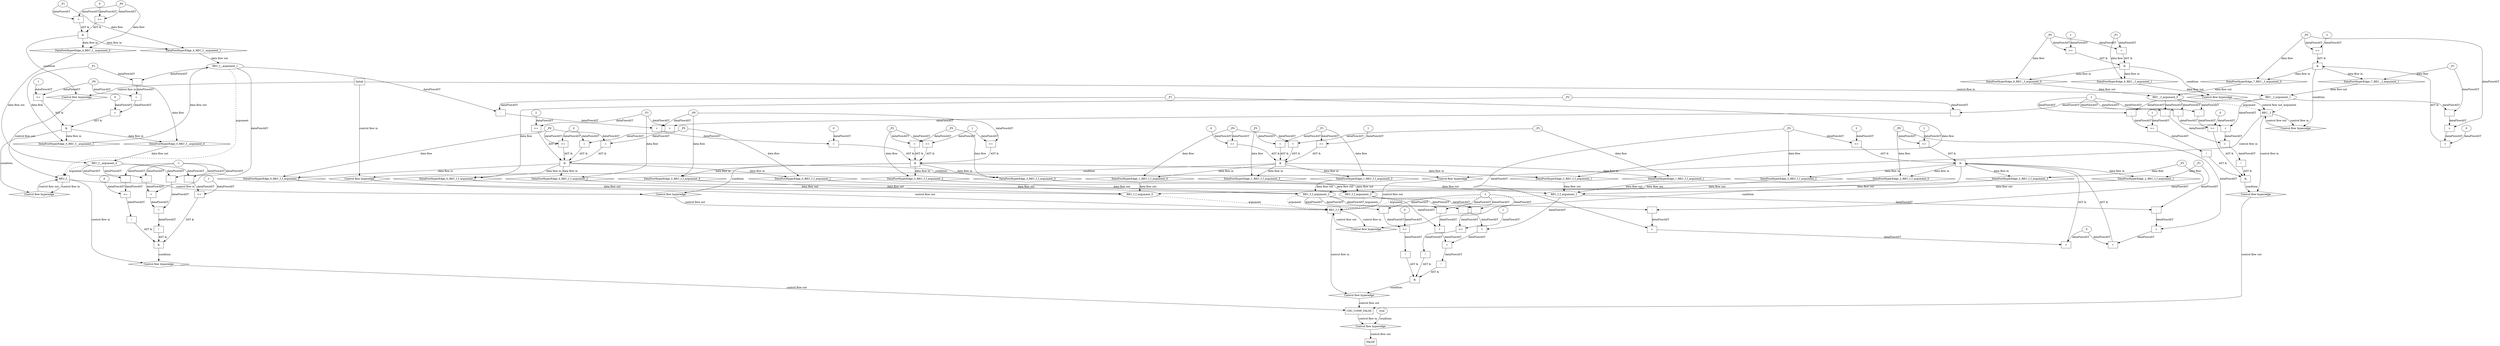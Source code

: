 digraph dag {
"CHC_COMP_FALSE" [label="CHC_COMP_FALSE" nodeName="CHC_COMP_FALSE" class=cfn  shape="rect"];
"REC__f" [label="REC__f" nodeName="REC__f" class=cfn  shape="rect"];
"REC_f_" [label="REC_f_" nodeName="REC_f_" class=cfn  shape="rect"];
"REC_f_f" [label="REC_f_f" nodeName="REC_f_f" class=cfn  shape="rect"];
FALSE [label="FALSE" nodeName=FALSE class=cfn  shape="rect"];
Initial [label="Initial" nodeName=Initial class=cfn  shape="rect"];
ControlFowHyperEdge_0 [label="Control flow hyperedge" nodeName=ControlFowHyperEdge_0 class=controlFlowHyperEdge shape="diamond"];
"REC__f" -> ControlFowHyperEdge_0 [label="control flow in"]
ControlFowHyperEdge_0 -> "REC_f_f" [label="control flow out"]
ControlFowHyperEdge_1 [label="Control flow hyperedge" nodeName=ControlFowHyperEdge_1 class=controlFlowHyperEdge shape="diamond"];
"Initial" -> ControlFowHyperEdge_1 [label="control flow in"]
ControlFowHyperEdge_1 -> "REC_f_f" [label="control flow out"]
ControlFowHyperEdge_2 [label="Control flow hyperedge" nodeName=ControlFowHyperEdge_2 class=controlFlowHyperEdge shape="diamond"];
"REC_f_f" -> ControlFowHyperEdge_2 [label="control flow in"]
ControlFowHyperEdge_2 -> "REC_f_f" [label="control flow out"]
ControlFowHyperEdge_3 [label="Control flow hyperedge" nodeName=ControlFowHyperEdge_3 class=controlFlowHyperEdge shape="diamond"];
"REC_f_" -> ControlFowHyperEdge_3 [label="control flow in"]
ControlFowHyperEdge_3 -> "REC_f_f" [label="control flow out"]
ControlFowHyperEdge_4 [label="Control flow hyperedge" nodeName=ControlFowHyperEdge_4 class=controlFlowHyperEdge shape="diamond"];
"Initial" -> ControlFowHyperEdge_4 [label="control flow in"]
ControlFowHyperEdge_4 -> "REC_f_" [label="control flow out"]
ControlFowHyperEdge_5 [label="Control flow hyperedge" nodeName=ControlFowHyperEdge_5 class=controlFlowHyperEdge shape="diamond"];
"REC_f_" -> ControlFowHyperEdge_5 [label="control flow in"]
ControlFowHyperEdge_5 -> "REC_f_" [label="control flow out"]
ControlFowHyperEdge_6 [label="Control flow hyperedge" nodeName=ControlFowHyperEdge_6 class=controlFlowHyperEdge shape="diamond"];
"Initial" -> ControlFowHyperEdge_6 [label="control flow in"]
ControlFowHyperEdge_6 -> "REC__f" [label="control flow out"]
ControlFowHyperEdge_7 [label="Control flow hyperedge" nodeName=ControlFowHyperEdge_7 class=controlFlowHyperEdge shape="diamond"];
"REC__f" -> ControlFowHyperEdge_7 [label="control flow in"]
ControlFowHyperEdge_7 -> "REC__f" [label="control flow out"]
ControlFowHyperEdge_8 [label="Control flow hyperedge" nodeName=ControlFowHyperEdge_8 class=controlFlowHyperEdge shape="diamond"];
"REC_f_" -> ControlFowHyperEdge_8 [label="control flow in"]
ControlFowHyperEdge_8 -> "CHC_COMP_FALSE" [label="control flow out"]
ControlFowHyperEdge_9 [label="Control flow hyperedge" nodeName=ControlFowHyperEdge_9 class=controlFlowHyperEdge shape="diamond"];
"REC_f_f" -> ControlFowHyperEdge_9 [label="control flow in"]
ControlFowHyperEdge_9 -> "CHC_COMP_FALSE" [label="control flow out"]
ControlFowHyperEdge_10 [label="Control flow hyperedge" nodeName=ControlFowHyperEdge_10 class=controlFlowHyperEdge shape="diamond"];
"REC__f" -> ControlFowHyperEdge_10 [label="control flow in"]
ControlFowHyperEdge_10 -> "CHC_COMP_FALSE" [label="control flow out"]
ControlFowHyperEdge_11 [label="Control flow hyperedge" nodeName=ControlFowHyperEdge_11 class=controlFlowHyperEdge shape="diamond"];
"CHC_COMP_FALSE" -> ControlFowHyperEdge_11 [label="control flow in"]
ControlFowHyperEdge_11 -> "FALSE" [label="control flow out"]
"REC_f_f_argument_0" [label="REC_f_f_argument_0" nodeName=argument0 class=argument  head="REC_f_f" shape="oval"];
"REC_f_f_argument_0" -> "REC_f_f"[label="argument" style="dashed"]
"REC_f_f_argument_1" [label="REC_f_f_argument_1" nodeName=argument1 class=argument  head="REC_f_f" shape="oval"];
"REC_f_f_argument_1" -> "REC_f_f"[label="argument" style="dashed"]
"REC_f_f_argument_2" [label="REC_f_f_argument_2" nodeName=argument2 class=argument  head="REC_f_f" shape="oval"];
"REC_f_f_argument_2" -> "REC_f_f"[label="argument" style="dashed"]
"REC_f_f_argument_3" [label="REC_f_f_argument_3" nodeName=argument3 class=argument  head="REC_f_f" shape="oval"];
"REC_f_f_argument_3" -> "REC_f_f"[label="argument" style="dashed"]
"REC__f_argument_0" [label="REC__f_argument_0" nodeName=argument0 class=argument  head="REC__f" shape="oval"];
"REC__f_argument_0" -> "REC__f"[label="argument" style="dashed"]
"REC__f_argument_1" [label="REC__f_argument_1" nodeName=argument1 class=argument  head="REC__f" shape="oval"];
"REC__f_argument_1" -> "REC__f"[label="argument" style="dashed"]
"REC_f__argument_0" [label="REC_f__argument_0" nodeName=argument0 class=argument  head="REC_f_" shape="oval"];
"REC_f__argument_0" -> "REC_f_"[label="argument" style="dashed"]
"REC_f__argument_1" [label="REC_f__argument_1" nodeName=argument1 class=argument  head="REC_f_" shape="oval"];
"REC_f__argument_1" -> "REC_f_"[label="argument" style="dashed"]

"xxxREC_f_f___REC__f_0xxx_and" [label="&" nodeName="xxxREC_f_f___REC__f_0xxx_and" class=Operator shape="rect"];
"xxxREC_f_f___REC__f_0xxxguard_0_node_0" [label=">=" nodeName="xxxREC_f_f___REC__f_0xxxguard_0_node_0" class=Operator  shape="rect"];
"xxxREC_f_f___REC__f_0xxxguard_0_node_2" [label="2" nodeName="xxxREC_f_f___REC__f_0xxxguard_0_node_2" class=Literal ];
"xxxREC_f_f___REC__f_0xxxdataFlow2_node_0" -> "xxxREC_f_f___REC__f_0xxxguard_0_node_0"[label="dataFlowAST"]
"xxxREC_f_f___REC__f_0xxxguard_0_node_2" -> "xxxREC_f_f___REC__f_0xxxguard_0_node_0"[label="dataFlowAST"]

"xxxREC_f_f___REC__f_0xxxguard_0_node_0" -> "xxxREC_f_f___REC__f_0xxx_and" [label="AST &"];
"xxxREC_f_f___REC__f_0xxxguard1_node_0" [label=">=" nodeName="xxxREC_f_f___REC__f_0xxxguard1_node_0" class=Operator  shape="rect"];
"xxxREC_f_f___REC__f_0xxxguard1_node_1" [label="0" nodeName="xxxREC_f_f___REC__f_0xxxguard1_node_1" class=Literal ];
"xxxREC_f_f___REC__f_0xxxguard1_node_1" -> "xxxREC_f_f___REC__f_0xxxguard1_node_0"[label="dataFlowAST"]
"xxxREC_f_f___REC__f_0xxxdataFlow_0_node_0" -> "xxxREC_f_f___REC__f_0xxxguard1_node_0"[label="dataFlowAST"]

"xxxREC_f_f___REC__f_0xxxguard1_node_0" -> "xxxREC_f_f___REC__f_0xxx_and" [label="AST &"];
"xxxREC_f_f___REC__f_0xxxguard2_node_0" [label="=" nodeName="xxxREC_f_f___REC__f_0xxxguard2_node_0" class=Operator  shape="rect"];
"xxxREC_f_f___REC__f_0xxxguard2_node_1" [label="+" nodeName="xxxREC_f_f___REC__f_0xxxguard2_node_1" class= Operator shape="rect"];
"xxxREC_f_f___REC__f_0xxxguard2_node_3" [label="-" nodeName="xxxREC_f_f___REC__f_0xxxguard2_node_3" class= Operator shape="rect"];
"xxxREC_f_f___REC__f_0xxxguard2_node_1" -> "xxxREC_f_f___REC__f_0xxxguard2_node_0"[label="dataFlowAST"]
"xxxREC_f_f___REC__f_0xxxguard1_node_1" -> "xxxREC_f_f___REC__f_0xxxguard2_node_0"[label="dataFlowAST"]
"xxxREC_f_f___REC__f_0xxxdataFlow2_node_0" -> "xxxREC_f_f___REC__f_0xxxguard2_node_1"[label="dataFlowAST"]
"xxxREC_f_f___REC__f_0xxxguard2_node_3" -> "xxxREC_f_f___REC__f_0xxxguard2_node_1"[label="dataFlowAST"]
"REC__f_argument_1" -> "xxxREC_f_f___REC__f_0xxxguard2_node_3"[label="dataFlowAST"]
"xxxREC_f_f___REC__f_0xxxdataFlow3_node_0" -> "xxxREC_f_f___REC__f_0xxxguard2_node_3"[label="dataFlowAST"]

"xxxREC_f_f___REC__f_0xxxguard2_node_0" -> "xxxREC_f_f___REC__f_0xxx_and" [label="AST &"];
"xxxREC_f_f___REC__f_0xxxguard3_node_0" [label="=" nodeName="xxxREC_f_f___REC__f_0xxxguard3_node_0" class=Operator  shape="rect"];
"xxxREC_f_f___REC__f_0xxxdataFlow1_node_0" -> "xxxREC_f_f___REC__f_0xxxguard3_node_0"[label="dataFlowAST"]
"xxxREC_f_f___REC__f_0xxxdataFlow_0_node_0" -> "xxxREC_f_f___REC__f_0xxxguard3_node_0"[label="dataFlowAST"]

"xxxREC_f_f___REC__f_0xxxguard3_node_0" -> "xxxREC_f_f___REC__f_0xxx_and" [label="AST &"];
"xxxREC_f_f___REC__f_0xxx_and" -> "ControlFowHyperEdge_0" [label="condition"];
"xxxREC_f_f___REC__f_0xxxdataFlow_0_node_0" [label="_P0" nodeName="xxxREC_f_f___REC__f_0xxxdataFlow_0_node_0" class=Constant ];

"xxxREC_f_f___REC__f_0xxxdataFlow_0_node_0" -> "DataFowHyperEdge_0_REC_f_f_argument_0" [label="data flow"];
"xxxREC_f_f___REC__f_0xxxdataFlow1_node_0" [label="_P5" nodeName="xxxREC_f_f___REC__f_0xxxdataFlow1_node_0" class=Constant ];

"xxxREC_f_f___REC__f_0xxxdataFlow1_node_0" -> "DataFowHyperEdge_0_REC_f_f_argument_1" [label="data flow"];
"xxxREC_f_f___REC__f_0xxxdataFlow2_node_0" [label="_P1" nodeName="xxxREC_f_f___REC__f_0xxxdataFlow2_node_0" class=Constant ];

"xxxREC_f_f___REC__f_0xxxdataFlow2_node_0" -> "DataFowHyperEdge_0_REC_f_f_argument_2" [label="data flow"];
"xxxREC_f_f___REC__f_0xxxdataFlow3_node_0" [label="_P2" nodeName="xxxREC_f_f___REC__f_0xxxdataFlow3_node_0" class=Constant ];

"xxxREC_f_f___REC__f_0xxxdataFlow3_node_0" -> "DataFowHyperEdge_0_REC_f_f_argument_3" [label="data flow"];
"xxxREC_f_f___Initial_1xxx_and" [label="&" nodeName="xxxREC_f_f___Initial_1xxx_and" class=Operator shape="rect"];
"xxxREC_f_f___Initial_1xxxguard_0_node_0" [label=">=" nodeName="xxxREC_f_f___Initial_1xxxguard_0_node_0" class=Operator  shape="rect"];
"xxxREC_f_f___Initial_1xxxguard_0_node_1" [label="1" nodeName="xxxREC_f_f___Initial_1xxxguard_0_node_1" class=Literal ];
"xxxREC_f_f___Initial_1xxxguard_0_node_1" -> "xxxREC_f_f___Initial_1xxxguard_0_node_0"[label="dataFlowAST"]
"xxxREC_f_f___Initial_1xxxdataFlow2_node_0" -> "xxxREC_f_f___Initial_1xxxguard_0_node_0"[label="dataFlowAST"]

"xxxREC_f_f___Initial_1xxxguard_0_node_0" -> "xxxREC_f_f___Initial_1xxx_and" [label="AST &"];
"xxxREC_f_f___Initial_1xxxguard1_node_0" [label=">=" nodeName="xxxREC_f_f___Initial_1xxxguard1_node_0" class=Operator  shape="rect"];
"xxxREC_f_f___Initial_1xxxguard1_node_1" [label="0" nodeName="xxxREC_f_f___Initial_1xxxguard1_node_1" class=Literal ];
"xxxREC_f_f___Initial_1xxxguard1_node_1" -> "xxxREC_f_f___Initial_1xxxguard1_node_0"[label="dataFlowAST"]
"xxxREC_f_f___Initial_1xxxdataFlow_0_node_0" -> "xxxREC_f_f___Initial_1xxxguard1_node_0"[label="dataFlowAST"]

"xxxREC_f_f___Initial_1xxxguard1_node_0" -> "xxxREC_f_f___Initial_1xxx_and" [label="AST &"];
"xxxREC_f_f___Initial_1xxxguard2_node_0" [label="=" nodeName="xxxREC_f_f___Initial_1xxxguard2_node_0" class=Operator  shape="rect"];
"xxxREC_f_f___Initial_1xxxdataFlow3_node_0" -> "xxxREC_f_f___Initial_1xxxguard2_node_0"[label="dataFlowAST"]
"xxxREC_f_f___Initial_1xxxdataFlow2_node_0" -> "xxxREC_f_f___Initial_1xxxguard2_node_0"[label="dataFlowAST"]

"xxxREC_f_f___Initial_1xxxguard2_node_0" -> "xxxREC_f_f___Initial_1xxx_and" [label="AST &"];
"xxxREC_f_f___Initial_1xxxguard3_node_0" [label="=" nodeName="xxxREC_f_f___Initial_1xxxguard3_node_0" class=Operator  shape="rect"];
"xxxREC_f_f___Initial_1xxxdataFlow1_node_0" -> "xxxREC_f_f___Initial_1xxxguard3_node_0"[label="dataFlowAST"]
"xxxREC_f_f___Initial_1xxxdataFlow_0_node_0" -> "xxxREC_f_f___Initial_1xxxguard3_node_0"[label="dataFlowAST"]

"xxxREC_f_f___Initial_1xxxguard3_node_0" -> "xxxREC_f_f___Initial_1xxx_and" [label="AST &"];
"xxxREC_f_f___Initial_1xxx_and" -> "ControlFowHyperEdge_1" [label="condition"];
"xxxREC_f_f___Initial_1xxxdataFlow_0_node_0" [label="_P0" nodeName="xxxREC_f_f___Initial_1xxxdataFlow_0_node_0" class=Constant ];

"xxxREC_f_f___Initial_1xxxdataFlow_0_node_0" -> "DataFowHyperEdge_1_REC_f_f_argument_0" [label="data flow"];
"xxxREC_f_f___Initial_1xxxdataFlow1_node_0" [label="_P2" nodeName="xxxREC_f_f___Initial_1xxxdataFlow1_node_0" class=Constant ];

"xxxREC_f_f___Initial_1xxxdataFlow1_node_0" -> "DataFowHyperEdge_1_REC_f_f_argument_1" [label="data flow"];
"xxxREC_f_f___Initial_1xxxdataFlow2_node_0" [label="_P1" nodeName="xxxREC_f_f___Initial_1xxxdataFlow2_node_0" class=Constant ];

"xxxREC_f_f___Initial_1xxxdataFlow2_node_0" -> "DataFowHyperEdge_1_REC_f_f_argument_2" [label="data flow"];
"xxxREC_f_f___Initial_1xxxdataFlow3_node_0" [label="_P3" nodeName="xxxREC_f_f___Initial_1xxxdataFlow3_node_0" class=Constant ];

"xxxREC_f_f___Initial_1xxxdataFlow3_node_0" -> "DataFowHyperEdge_1_REC_f_f_argument_3" [label="data flow"];
"xxxREC_f_f___REC_f_f_2xxx_and" [label="&" nodeName="xxxREC_f_f___REC_f_f_2xxx_and" class=Operator shape="rect"];
"xxxREC_f_f___REC_f_f_2xxxguard_0_node_0" [label=">=" nodeName="xxxREC_f_f___REC_f_f_2xxxguard_0_node_0" class=Operator  shape="rect"];
"xxxREC_f_f___REC_f_f_2xxxguard_0_node_2" [label="2" nodeName="xxxREC_f_f___REC_f_f_2xxxguard_0_node_2" class=Literal ];
"xxxREC_f_f___REC_f_f_2xxxdataFlow2_node_0" -> "xxxREC_f_f___REC_f_f_2xxxguard_0_node_0"[label="dataFlowAST"]
"xxxREC_f_f___REC_f_f_2xxxguard_0_node_2" -> "xxxREC_f_f___REC_f_f_2xxxguard_0_node_0"[label="dataFlowAST"]

"xxxREC_f_f___REC_f_f_2xxxguard_0_node_0" -> "xxxREC_f_f___REC_f_f_2xxx_and" [label="AST &"];
"xxxREC_f_f___REC_f_f_2xxxguard1_node_0" [label=">=" nodeName="xxxREC_f_f___REC_f_f_2xxxguard1_node_0" class=Operator  shape="rect"];
"xxxREC_f_f___REC_f_f_2xxxguard1_node_2" [label="1" nodeName="xxxREC_f_f___REC_f_f_2xxxguard1_node_2" class=Literal ];
"xxxREC_f_f___REC_f_f_2xxxdataFlow_0_node_0" -> "xxxREC_f_f___REC_f_f_2xxxguard1_node_0"[label="dataFlowAST"]
"xxxREC_f_f___REC_f_f_2xxxguard1_node_2" -> "xxxREC_f_f___REC_f_f_2xxxguard1_node_0"[label="dataFlowAST"]

"xxxREC_f_f___REC_f_f_2xxxguard1_node_0" -> "xxxREC_f_f___REC_f_f_2xxx_and" [label="AST &"];
"xxxREC_f_f___REC_f_f_2xxxguard2_node_0" [label="=" nodeName="xxxREC_f_f___REC_f_f_2xxxguard2_node_0" class=Operator  shape="rect"];
"xxxREC_f_f___REC_f_f_2xxxguard2_node_1" [label="+" nodeName="xxxREC_f_f___REC_f_f_2xxxguard2_node_1" class= Operator shape="rect"];
"xxxREC_f_f___REC_f_f_2xxxguard2_node_3" [label="-" nodeName="xxxREC_f_f___REC_f_f_2xxxguard2_node_3" class= Operator shape="rect"];
"xxxREC_f_f___REC_f_f_2xxxguard2_node_6" [label="0" nodeName="xxxREC_f_f___REC_f_f_2xxxguard2_node_6" class=Literal ];
"xxxREC_f_f___REC_f_f_2xxxguard2_node_1" -> "xxxREC_f_f___REC_f_f_2xxxguard2_node_0"[label="dataFlowAST"]
"xxxREC_f_f___REC_f_f_2xxxguard2_node_6" -> "xxxREC_f_f___REC_f_f_2xxxguard2_node_0"[label="dataFlowAST"]
"xxxREC_f_f___REC_f_f_2xxxdataFlow_0_node_0" -> "xxxREC_f_f___REC_f_f_2xxxguard2_node_1"[label="dataFlowAST"]
"xxxREC_f_f___REC_f_f_2xxxguard2_node_3" -> "xxxREC_f_f___REC_f_f_2xxxguard2_node_1"[label="dataFlowAST"]
"REC_f_f_argument_1" -> "xxxREC_f_f___REC_f_f_2xxxguard2_node_3"[label="dataFlowAST"]
"xxxREC_f_f___REC_f_f_2xxxdataFlow1_node_0" -> "xxxREC_f_f___REC_f_f_2xxxguard2_node_3"[label="dataFlowAST"]

"xxxREC_f_f___REC_f_f_2xxxguard2_node_0" -> "xxxREC_f_f___REC_f_f_2xxx_and" [label="AST &"];
"xxxREC_f_f___REC_f_f_2xxxguard3_node_0" [label="=" nodeName="xxxREC_f_f___REC_f_f_2xxxguard3_node_0" class=Operator  shape="rect"];
"xxxREC_f_f___REC_f_f_2xxxguard3_node_1" [label="+" nodeName="xxxREC_f_f___REC_f_f_2xxxguard3_node_1" class= Operator shape="rect"];
"xxxREC_f_f___REC_f_f_2xxxguard3_node_3" [label="-" nodeName="xxxREC_f_f___REC_f_f_2xxxguard3_node_3" class= Operator shape="rect"];
"xxxREC_f_f___REC_f_f_2xxxguard3_node_1" -> "xxxREC_f_f___REC_f_f_2xxxguard3_node_0"[label="dataFlowAST"]
"xxxREC_f_f___REC_f_f_2xxxguard2_node_6" -> "xxxREC_f_f___REC_f_f_2xxxguard3_node_0"[label="dataFlowAST"]
"xxxREC_f_f___REC_f_f_2xxxdataFlow2_node_0" -> "xxxREC_f_f___REC_f_f_2xxxguard3_node_1"[label="dataFlowAST"]
"xxxREC_f_f___REC_f_f_2xxxguard3_node_3" -> "xxxREC_f_f___REC_f_f_2xxxguard3_node_1"[label="dataFlowAST"]
"REC_f_f_argument_3" -> "xxxREC_f_f___REC_f_f_2xxxguard3_node_3"[label="dataFlowAST"]
"xxxREC_f_f___REC_f_f_2xxxdataFlow3_node_0" -> "xxxREC_f_f___REC_f_f_2xxxguard3_node_3"[label="dataFlowAST"]

"xxxREC_f_f___REC_f_f_2xxxguard3_node_0" -> "xxxREC_f_f___REC_f_f_2xxx_and" [label="AST &"];
"xxxREC_f_f___REC_f_f_2xxx_and" -> "ControlFowHyperEdge_2" [label="condition"];
"xxxREC_f_f___REC_f_f_2xxxdataFlow_0_node_0" [label="_P0" nodeName="xxxREC_f_f___REC_f_f_2xxxdataFlow_0_node_0" class=Constant ];

"xxxREC_f_f___REC_f_f_2xxxdataFlow_0_node_0" -> "DataFowHyperEdge_2_REC_f_f_argument_0" [label="data flow"];
"xxxREC_f_f___REC_f_f_2xxxdataFlow1_node_0" [label="_P1" nodeName="xxxREC_f_f___REC_f_f_2xxxdataFlow1_node_0" class=Constant ];

"xxxREC_f_f___REC_f_f_2xxxdataFlow1_node_0" -> "DataFowHyperEdge_2_REC_f_f_argument_1" [label="data flow"];
"xxxREC_f_f___REC_f_f_2xxxdataFlow2_node_0" [label="_P2" nodeName="xxxREC_f_f___REC_f_f_2xxxdataFlow2_node_0" class=Constant ];

"xxxREC_f_f___REC_f_f_2xxxdataFlow2_node_0" -> "DataFowHyperEdge_2_REC_f_f_argument_2" [label="data flow"];
"xxxREC_f_f___REC_f_f_2xxxdataFlow3_node_0" [label="_P3" nodeName="xxxREC_f_f___REC_f_f_2xxxdataFlow3_node_0" class=Constant ];

"xxxREC_f_f___REC_f_f_2xxxdataFlow3_node_0" -> "DataFowHyperEdge_2_REC_f_f_argument_3" [label="data flow"];
"xxxREC_f_f___REC_f__3xxx_and" [label="&" nodeName="xxxREC_f_f___REC_f__3xxx_and" class=Operator shape="rect"];
"xxxREC_f_f___REC_f__3xxxguard_0_node_0" [label=">=" nodeName="xxxREC_f_f___REC_f__3xxxguard_0_node_0" class=Operator  shape="rect"];
"xxxREC_f_f___REC_f__3xxxguard_0_node_1" [label="1" nodeName="xxxREC_f_f___REC_f__3xxxguard_0_node_1" class=Literal ];
"xxxREC_f_f___REC_f__3xxxguard_0_node_1" -> "xxxREC_f_f___REC_f__3xxxguard_0_node_0"[label="dataFlowAST"]
"xxxREC_f_f___REC_f__3xxxdataFlow2_node_0" -> "xxxREC_f_f___REC_f__3xxxguard_0_node_0"[label="dataFlowAST"]

"xxxREC_f_f___REC_f__3xxxguard_0_node_0" -> "xxxREC_f_f___REC_f__3xxx_and" [label="AST &"];
"xxxREC_f_f___REC_f__3xxxguard1_node_0" [label=">=" nodeName="xxxREC_f_f___REC_f__3xxxguard1_node_0" class=Operator  shape="rect"];
"xxxREC_f_f___REC_f__3xxxdataFlow_0_node_0" -> "xxxREC_f_f___REC_f__3xxxguard1_node_0"[label="dataFlowAST"]
"xxxREC_f_f___REC_f__3xxxguard_0_node_1" -> "xxxREC_f_f___REC_f__3xxxguard1_node_0"[label="dataFlowAST"]

"xxxREC_f_f___REC_f__3xxxguard1_node_0" -> "xxxREC_f_f___REC_f__3xxx_and" [label="AST &"];
"xxxREC_f_f___REC_f__3xxxguard2_node_0" [label="=" nodeName="xxxREC_f_f___REC_f__3xxxguard2_node_0" class=Operator  shape="rect"];
"xxxREC_f_f___REC_f__3xxxguard2_node_1" [label="+" nodeName="xxxREC_f_f___REC_f__3xxxguard2_node_1" class= Operator shape="rect"];
"xxxREC_f_f___REC_f__3xxxguard2_node_3" [label="-" nodeName="xxxREC_f_f___REC_f__3xxxguard2_node_3" class= Operator shape="rect"];
"xxxREC_f_f___REC_f__3xxxguard2_node_6" [label="0" nodeName="xxxREC_f_f___REC_f__3xxxguard2_node_6" class=Literal ];
"xxxREC_f_f___REC_f__3xxxguard2_node_1" -> "xxxREC_f_f___REC_f__3xxxguard2_node_0"[label="dataFlowAST"]
"xxxREC_f_f___REC_f__3xxxguard2_node_6" -> "xxxREC_f_f___REC_f__3xxxguard2_node_0"[label="dataFlowAST"]
"xxxREC_f_f___REC_f__3xxxdataFlow_0_node_0" -> "xxxREC_f_f___REC_f__3xxxguard2_node_1"[label="dataFlowAST"]
"xxxREC_f_f___REC_f__3xxxguard2_node_3" -> "xxxREC_f_f___REC_f__3xxxguard2_node_1"[label="dataFlowAST"]
"REC_f__argument_1" -> "xxxREC_f_f___REC_f__3xxxguard2_node_3"[label="dataFlowAST"]
"xxxREC_f_f___REC_f__3xxxdataFlow1_node_0" -> "xxxREC_f_f___REC_f__3xxxguard2_node_3"[label="dataFlowAST"]

"xxxREC_f_f___REC_f__3xxxguard2_node_0" -> "xxxREC_f_f___REC_f__3xxx_and" [label="AST &"];
"xxxREC_f_f___REC_f__3xxxguard3_node_0" [label="=" nodeName="xxxREC_f_f___REC_f__3xxxguard3_node_0" class=Operator  shape="rect"];
"xxxREC_f_f___REC_f__3xxxdataFlow3_node_0" -> "xxxREC_f_f___REC_f__3xxxguard3_node_0"[label="dataFlowAST"]
"xxxREC_f_f___REC_f__3xxxdataFlow2_node_0" -> "xxxREC_f_f___REC_f__3xxxguard3_node_0"[label="dataFlowAST"]

"xxxREC_f_f___REC_f__3xxxguard3_node_0" -> "xxxREC_f_f___REC_f__3xxx_and" [label="AST &"];
"xxxREC_f_f___REC_f__3xxx_and" -> "ControlFowHyperEdge_3" [label="condition"];
"xxxREC_f_f___REC_f__3xxxdataFlow_0_node_0" [label="_P0" nodeName="xxxREC_f_f___REC_f__3xxxdataFlow_0_node_0" class=Constant ];

"xxxREC_f_f___REC_f__3xxxdataFlow_0_node_0" -> "DataFowHyperEdge_3_REC_f_f_argument_0" [label="data flow"];
"xxxREC_f_f___REC_f__3xxxdataFlow1_node_0" [label="_P1" nodeName="xxxREC_f_f___REC_f__3xxxdataFlow1_node_0" class=Constant ];

"xxxREC_f_f___REC_f__3xxxdataFlow1_node_0" -> "DataFowHyperEdge_3_REC_f_f_argument_1" [label="data flow"];
"xxxREC_f_f___REC_f__3xxxdataFlow2_node_0" [label="_P2" nodeName="xxxREC_f_f___REC_f__3xxxdataFlow2_node_0" class=Constant ];

"xxxREC_f_f___REC_f__3xxxdataFlow2_node_0" -> "DataFowHyperEdge_3_REC_f_f_argument_2" [label="data flow"];
"xxxREC_f_f___REC_f__3xxxdataFlow3_node_0" [label="_P5" nodeName="xxxREC_f_f___REC_f__3xxxdataFlow3_node_0" class=Constant ];

"xxxREC_f_f___REC_f__3xxxdataFlow3_node_0" -> "DataFowHyperEdge_3_REC_f_f_argument_3" [label="data flow"];
"xxxREC_f____Initial_4xxx_and" [label="&" nodeName="xxxREC_f____Initial_4xxx_and" class=Operator shape="rect"];
"xxxREC_f____Initial_4xxxguard_0_node_0" [label=">=" nodeName="xxxREC_f____Initial_4xxxguard_0_node_0" class=Operator  shape="rect"];
"xxxREC_f____Initial_4xxxguard_0_node_1" [label="0" nodeName="xxxREC_f____Initial_4xxxguard_0_node_1" class=Literal ];
"xxxREC_f____Initial_4xxxguard_0_node_1" -> "xxxREC_f____Initial_4xxxguard_0_node_0"[label="dataFlowAST"]
"xxxREC_f____Initial_4xxxdataFlow_0_node_0" -> "xxxREC_f____Initial_4xxxguard_0_node_0"[label="dataFlowAST"]

"xxxREC_f____Initial_4xxxguard_0_node_0" -> "xxxREC_f____Initial_4xxx_and" [label="AST &"];
"xxxREC_f____Initial_4xxxguard1_node_0" [label="=" nodeName="xxxREC_f____Initial_4xxxguard1_node_0" class=Operator  shape="rect"];
"xxxREC_f____Initial_4xxxdataFlow1_node_0" -> "xxxREC_f____Initial_4xxxguard1_node_0"[label="dataFlowAST"]
"xxxREC_f____Initial_4xxxdataFlow_0_node_0" -> "xxxREC_f____Initial_4xxxguard1_node_0"[label="dataFlowAST"]

"xxxREC_f____Initial_4xxxguard1_node_0" -> "xxxREC_f____Initial_4xxx_and" [label="AST &"];
"xxxREC_f____Initial_4xxx_and" -> "ControlFowHyperEdge_4" [label="condition"];
"xxxREC_f____Initial_4xxxdataFlow_0_node_0" [label="_P0" nodeName="xxxREC_f____Initial_4xxxdataFlow_0_node_0" class=Constant ];

"xxxREC_f____Initial_4xxxdataFlow_0_node_0" -> "DataFowHyperEdge_4_REC_f__argument_0" [label="data flow"];
"xxxREC_f____Initial_4xxxdataFlow1_node_0" [label="_P1" nodeName="xxxREC_f____Initial_4xxxdataFlow1_node_0" class=Constant ];

"xxxREC_f____Initial_4xxxdataFlow1_node_0" -> "DataFowHyperEdge_4_REC_f__argument_1" [label="data flow"];
"xxxREC_f____REC_f__5xxx_and" [label="&" nodeName="xxxREC_f____REC_f__5xxx_and" class=Operator shape="rect"];
"xxxREC_f____REC_f__5xxxguard_0_node_0" [label=">=" nodeName="xxxREC_f____REC_f__5xxxguard_0_node_0" class=Operator  shape="rect"];
"xxxREC_f____REC_f__5xxxguard_0_node_2" [label="1" nodeName="xxxREC_f____REC_f__5xxxguard_0_node_2" class=Literal ];
"xxxREC_f____REC_f__5xxxdataFlow_0_node_0" -> "xxxREC_f____REC_f__5xxxguard_0_node_0"[label="dataFlowAST"]
"xxxREC_f____REC_f__5xxxguard_0_node_2" -> "xxxREC_f____REC_f__5xxxguard_0_node_0"[label="dataFlowAST"]

"xxxREC_f____REC_f__5xxxguard_0_node_0" -> "xxxREC_f____REC_f__5xxx_and" [label="AST &"];
"xxxREC_f____REC_f__5xxxguard1_node_0" [label="=" nodeName="xxxREC_f____REC_f__5xxxguard1_node_0" class=Operator  shape="rect"];
"xxxREC_f____REC_f__5xxxguard1_node_1" [label="+" nodeName="xxxREC_f____REC_f__5xxxguard1_node_1" class= Operator shape="rect"];
"xxxREC_f____REC_f__5xxxguard1_node_3" [label="-" nodeName="xxxREC_f____REC_f__5xxxguard1_node_3" class= Operator shape="rect"];
"xxxREC_f____REC_f__5xxxguard1_node_6" [label="0" nodeName="xxxREC_f____REC_f__5xxxguard1_node_6" class=Literal ];
"xxxREC_f____REC_f__5xxxguard1_node_1" -> "xxxREC_f____REC_f__5xxxguard1_node_0"[label="dataFlowAST"]
"xxxREC_f____REC_f__5xxxguard1_node_6" -> "xxxREC_f____REC_f__5xxxguard1_node_0"[label="dataFlowAST"]
"xxxREC_f____REC_f__5xxxdataFlow_0_node_0" -> "xxxREC_f____REC_f__5xxxguard1_node_1"[label="dataFlowAST"]
"xxxREC_f____REC_f__5xxxguard1_node_3" -> "xxxREC_f____REC_f__5xxxguard1_node_1"[label="dataFlowAST"]
"REC_f__argument_1" -> "xxxREC_f____REC_f__5xxxguard1_node_3"[label="dataFlowAST"]
"xxxREC_f____REC_f__5xxxdataFlow1_node_0" -> "xxxREC_f____REC_f__5xxxguard1_node_3"[label="dataFlowAST"]

"xxxREC_f____REC_f__5xxxguard1_node_0" -> "xxxREC_f____REC_f__5xxx_and" [label="AST &"];
"xxxREC_f____REC_f__5xxx_and" -> "ControlFowHyperEdge_5" [label="condition"];
"xxxREC_f____REC_f__5xxxdataFlow_0_node_0" [label="_P0" nodeName="xxxREC_f____REC_f__5xxxdataFlow_0_node_0" class=Constant ];

"xxxREC_f____REC_f__5xxxdataFlow_0_node_0" -> "DataFowHyperEdge_5_REC_f__argument_0" [label="data flow"];
"xxxREC_f____REC_f__5xxxdataFlow1_node_0" [label="_P1" nodeName="xxxREC_f____REC_f__5xxxdataFlow1_node_0" class=Constant ];

"xxxREC_f____REC_f__5xxxdataFlow1_node_0" -> "DataFowHyperEdge_5_REC_f__argument_1" [label="data flow"];
"xxxREC__f___Initial_6xxx_and" [label="&" nodeName="xxxREC__f___Initial_6xxx_and" class=Operator shape="rect"];
"xxxREC__f___Initial_6xxxguard_0_node_0" [label=">=" nodeName="xxxREC__f___Initial_6xxxguard_0_node_0" class=Operator  shape="rect"];
"xxxREC__f___Initial_6xxxguard_0_node_1" [label="1" nodeName="xxxREC__f___Initial_6xxxguard_0_node_1" class=Literal ];
"xxxREC__f___Initial_6xxxguard_0_node_1" -> "xxxREC__f___Initial_6xxxguard_0_node_0"[label="dataFlowAST"]
"xxxREC__f___Initial_6xxxdataFlow_0_node_0" -> "xxxREC__f___Initial_6xxxguard_0_node_0"[label="dataFlowAST"]

"xxxREC__f___Initial_6xxxguard_0_node_0" -> "xxxREC__f___Initial_6xxx_and" [label="AST &"];
"xxxREC__f___Initial_6xxxguard1_node_0" [label="=" nodeName="xxxREC__f___Initial_6xxxguard1_node_0" class=Operator  shape="rect"];
"xxxREC__f___Initial_6xxxdataFlow1_node_0" -> "xxxREC__f___Initial_6xxxguard1_node_0"[label="dataFlowAST"]
"xxxREC__f___Initial_6xxxdataFlow_0_node_0" -> "xxxREC__f___Initial_6xxxguard1_node_0"[label="dataFlowAST"]

"xxxREC__f___Initial_6xxxguard1_node_0" -> "xxxREC__f___Initial_6xxx_and" [label="AST &"];
"xxxREC__f___Initial_6xxx_and" -> "ControlFowHyperEdge_6" [label="condition"];
"xxxREC__f___Initial_6xxxdataFlow_0_node_0" [label="_P0" nodeName="xxxREC__f___Initial_6xxxdataFlow_0_node_0" class=Constant ];

"xxxREC__f___Initial_6xxxdataFlow_0_node_0" -> "DataFowHyperEdge_6_REC__f_argument_0" [label="data flow"];
"xxxREC__f___Initial_6xxxdataFlow1_node_0" [label="_P1" nodeName="xxxREC__f___Initial_6xxxdataFlow1_node_0" class=Constant ];

"xxxREC__f___Initial_6xxxdataFlow1_node_0" -> "DataFowHyperEdge_6_REC__f_argument_1" [label="data flow"];
"xxxREC__f___REC__f_7xxx_and" [label="&" nodeName="xxxREC__f___REC__f_7xxx_and" class=Operator shape="rect"];
"xxxREC__f___REC__f_7xxxguard_0_node_0" [label=">=" nodeName="xxxREC__f___REC__f_7xxxguard_0_node_0" class=Operator  shape="rect"];
"xxxREC__f___REC__f_7xxxguard_0_node_2" [label="2" nodeName="xxxREC__f___REC__f_7xxxguard_0_node_2" class=Literal ];
"xxxREC__f___REC__f_7xxxdataFlow_0_node_0" -> "xxxREC__f___REC__f_7xxxguard_0_node_0"[label="dataFlowAST"]
"xxxREC__f___REC__f_7xxxguard_0_node_2" -> "xxxREC__f___REC__f_7xxxguard_0_node_0"[label="dataFlowAST"]

"xxxREC__f___REC__f_7xxxguard_0_node_0" -> "xxxREC__f___REC__f_7xxx_and" [label="AST &"];
"xxxREC__f___REC__f_7xxxguard1_node_0" [label="=" nodeName="xxxREC__f___REC__f_7xxxguard1_node_0" class=Operator  shape="rect"];
"xxxREC__f___REC__f_7xxxguard1_node_1" [label="+" nodeName="xxxREC__f___REC__f_7xxxguard1_node_1" class= Operator shape="rect"];
"xxxREC__f___REC__f_7xxxguard1_node_3" [label="-" nodeName="xxxREC__f___REC__f_7xxxguard1_node_3" class= Operator shape="rect"];
"xxxREC__f___REC__f_7xxxguard1_node_6" [label="0" nodeName="xxxREC__f___REC__f_7xxxguard1_node_6" class=Literal ];
"xxxREC__f___REC__f_7xxxguard1_node_1" -> "xxxREC__f___REC__f_7xxxguard1_node_0"[label="dataFlowAST"]
"xxxREC__f___REC__f_7xxxguard1_node_6" -> "xxxREC__f___REC__f_7xxxguard1_node_0"[label="dataFlowAST"]
"xxxREC__f___REC__f_7xxxdataFlow_0_node_0" -> "xxxREC__f___REC__f_7xxxguard1_node_1"[label="dataFlowAST"]
"xxxREC__f___REC__f_7xxxguard1_node_3" -> "xxxREC__f___REC__f_7xxxguard1_node_1"[label="dataFlowAST"]
"REC__f_argument_1" -> "xxxREC__f___REC__f_7xxxguard1_node_3"[label="dataFlowAST"]
"xxxREC__f___REC__f_7xxxdataFlow1_node_0" -> "xxxREC__f___REC__f_7xxxguard1_node_3"[label="dataFlowAST"]

"xxxREC__f___REC__f_7xxxguard1_node_0" -> "xxxREC__f___REC__f_7xxx_and" [label="AST &"];
"xxxREC__f___REC__f_7xxx_and" -> "ControlFowHyperEdge_7" [label="condition"];
"xxxREC__f___REC__f_7xxxdataFlow_0_node_0" [label="_P0" nodeName="xxxREC__f___REC__f_7xxxdataFlow_0_node_0" class=Constant ];

"xxxREC__f___REC__f_7xxxdataFlow_0_node_0" -> "DataFowHyperEdge_7_REC__f_argument_0" [label="data flow"];
"xxxREC__f___REC__f_7xxxdataFlow1_node_0" [label="_P1" nodeName="xxxREC__f___REC__f_7xxxdataFlow1_node_0" class=Constant ];

"xxxREC__f___REC__f_7xxxdataFlow1_node_0" -> "DataFowHyperEdge_7_REC__f_argument_1" [label="data flow"];
"xxxCHC_COMP_FALSE___REC_f__8xxx_and" [label="&" nodeName="xxxCHC_COMP_FALSE___REC_f__8xxx_and" class=Operator shape="rect"];
"xxxCHC_COMP_FALSE___REC_f__8xxxguard_0_node_0" [label="!" nodeName="xxxCHC_COMP_FALSE___REC_f__8xxxguard_0_node_0" class=Operator shape="rect"];
"xxxCHC_COMP_FALSE___REC_f__8xxxguard_0_node_1" [label="=" nodeName="xxxCHC_COMP_FALSE___REC_f__8xxxguard_0_node_1" class=Operator  shape="rect"];
"xxxCHC_COMP_FALSE___REC_f__8xxxguard_0_node_2" [label="+" nodeName="xxxCHC_COMP_FALSE___REC_f__8xxxguard_0_node_2" class= Operator shape="rect"];
"xxxCHC_COMP_FALSE___REC_f__8xxxguard_0_node_3" [label="-" nodeName="xxxCHC_COMP_FALSE___REC_f__8xxxguard_0_node_3" class= Operator shape="rect"];
"xxxCHC_COMP_FALSE___REC_f__8xxxguard_0_node_5" [label="-1" nodeName="xxxCHC_COMP_FALSE___REC_f__8xxxguard_0_node_5" class=Literal ];
"xxxCHC_COMP_FALSE___REC_f__8xxxguard_0_node_7" [label="-" nodeName="xxxCHC_COMP_FALSE___REC_f__8xxxguard_0_node_7" class= Operator shape="rect"];
"xxxCHC_COMP_FALSE___REC_f__8xxxguard_0_node_1" -> "xxxCHC_COMP_FALSE___REC_f__8xxxguard_0_node_0"[label="dataFlowAST"]
"xxxCHC_COMP_FALSE___REC_f__8xxxguard_0_node_2" -> "xxxCHC_COMP_FALSE___REC_f__8xxxguard_0_node_1"[label="dataFlowAST"]
"xxxCHC_COMP_FALSE___REC_f__8xxxguard_0_node_7" -> "xxxCHC_COMP_FALSE___REC_f__8xxxguard_0_node_1"[label="dataFlowAST"]
"xxxCHC_COMP_FALSE___REC_f__8xxxguard_0_node_3" -> "xxxCHC_COMP_FALSE___REC_f__8xxxguard_0_node_2"[label="dataFlowAST"]
"REC_f__argument_1" -> "xxxCHC_COMP_FALSE___REC_f__8xxxguard_0_node_2"[label="dataFlowAST"]
"REC_f__argument_0" -> "xxxCHC_COMP_FALSE___REC_f__8xxxguard_0_node_3"[label="dataFlowAST"]
"xxxCHC_COMP_FALSE___REC_f__8xxxguard_0_node_5" -> "xxxCHC_COMP_FALSE___REC_f__8xxxguard_0_node_3"[label="dataFlowAST"]
"REC_f__argument_0" -> "xxxCHC_COMP_FALSE___REC_f__8xxxguard_0_node_7"[label="dataFlowAST"]
"xxxCHC_COMP_FALSE___REC_f__8xxxguard_0_node_5" -> "xxxCHC_COMP_FALSE___REC_f__8xxxguard_0_node_7"[label="dataFlowAST"]

"xxxCHC_COMP_FALSE___REC_f__8xxxguard_0_node_0" -> "xxxCHC_COMP_FALSE___REC_f__8xxx_and" [label="AST &"];
"xxxCHC_COMP_FALSE___REC_f__8xxxguard1_node_0" [label="!" nodeName="xxxCHC_COMP_FALSE___REC_f__8xxxguard1_node_0" class=Operator shape="rect"];
"xxxCHC_COMP_FALSE___REC_f__8xxxguard1_node_1" [label=">=" nodeName="xxxCHC_COMP_FALSE___REC_f__8xxxguard1_node_1" class=Operator  shape="rect"];
"xxxCHC_COMP_FALSE___REC_f__8xxxguard1_node_2" [label="0" nodeName="xxxCHC_COMP_FALSE___REC_f__8xxxguard1_node_2" class=Literal ];
"xxxCHC_COMP_FALSE___REC_f__8xxxguard1_node_3" [label="-" nodeName="xxxCHC_COMP_FALSE___REC_f__8xxxguard1_node_3" class= Operator shape="rect"];
"xxxCHC_COMP_FALSE___REC_f__8xxxguard1_node_1" -> "xxxCHC_COMP_FALSE___REC_f__8xxxguard1_node_0"[label="dataFlowAST"]
"xxxCHC_COMP_FALSE___REC_f__8xxxguard1_node_2" -> "xxxCHC_COMP_FALSE___REC_f__8xxxguard1_node_1"[label="dataFlowAST"]
"xxxCHC_COMP_FALSE___REC_f__8xxxguard1_node_3" -> "xxxCHC_COMP_FALSE___REC_f__8xxxguard1_node_1"[label="dataFlowAST"]
"REC_f__argument_0" -> "xxxCHC_COMP_FALSE___REC_f__8xxxguard1_node_3"[label="dataFlowAST"]
"xxxCHC_COMP_FALSE___REC_f__8xxxguard_0_node_5" -> "xxxCHC_COMP_FALSE___REC_f__8xxxguard1_node_3"[label="dataFlowAST"]

"xxxCHC_COMP_FALSE___REC_f__8xxxguard1_node_0" -> "xxxCHC_COMP_FALSE___REC_f__8xxx_and" [label="AST &"];
"xxxCHC_COMP_FALSE___REC_f__8xxxguard2_node_0" [label=">=" nodeName="xxxCHC_COMP_FALSE___REC_f__8xxxguard2_node_0" class=Operator  shape="rect"];
"xxxCHC_COMP_FALSE___REC_f__8xxxguard2_node_1" [label="1" nodeName="xxxCHC_COMP_FALSE___REC_f__8xxxguard2_node_1" class=Literal ];
"xxxCHC_COMP_FALSE___REC_f__8xxxguard2_node_2" [label="-" nodeName="xxxCHC_COMP_FALSE___REC_f__8xxxguard2_node_2" class= Operator shape="rect"];
"xxxCHC_COMP_FALSE___REC_f__8xxxguard2_node_1" -> "xxxCHC_COMP_FALSE___REC_f__8xxxguard2_node_0"[label="dataFlowAST"]
"xxxCHC_COMP_FALSE___REC_f__8xxxguard2_node_2" -> "xxxCHC_COMP_FALSE___REC_f__8xxxguard2_node_0"[label="dataFlowAST"]
"REC_f__argument_0" -> "xxxCHC_COMP_FALSE___REC_f__8xxxguard2_node_2"[label="dataFlowAST"]
"xxxCHC_COMP_FALSE___REC_f__8xxxguard_0_node_5" -> "xxxCHC_COMP_FALSE___REC_f__8xxxguard2_node_2"[label="dataFlowAST"]

"xxxCHC_COMP_FALSE___REC_f__8xxxguard2_node_0" -> "xxxCHC_COMP_FALSE___REC_f__8xxx_and" [label="AST &"];
"xxxCHC_COMP_FALSE___REC_f__8xxx_and" -> "ControlFowHyperEdge_8" [label="condition"];
"xxxCHC_COMP_FALSE___REC_f_f_9xxx_and" [label="&" nodeName="xxxCHC_COMP_FALSE___REC_f_f_9xxx_and" class=Operator shape="rect"];
"xxxCHC_COMP_FALSE___REC_f_f_9xxxguard_0_node_0" [label="!" nodeName="xxxCHC_COMP_FALSE___REC_f_f_9xxxguard_0_node_0" class=Operator shape="rect"];
"xxxCHC_COMP_FALSE___REC_f_f_9xxxguard_0_node_1" [label="=" nodeName="xxxCHC_COMP_FALSE___REC_f_f_9xxxguard_0_node_1" class=Operator  shape="rect"];
"xxxCHC_COMP_FALSE___REC_f_f_9xxxguard_0_node_2" [label="+" nodeName="xxxCHC_COMP_FALSE___REC_f_f_9xxxguard_0_node_2" class= Operator shape="rect"];
"xxxCHC_COMP_FALSE___REC_f_f_9xxxguard_0_node_3" [label="-" nodeName="xxxCHC_COMP_FALSE___REC_f_f_9xxxguard_0_node_3" class= Operator shape="rect"];
"xxxCHC_COMP_FALSE___REC_f_f_9xxxguard_0_node_5" [label="-1" nodeName="xxxCHC_COMP_FALSE___REC_f_f_9xxxguard_0_node_5" class=Literal ];
"xxxCHC_COMP_FALSE___REC_f_f_9xxxguard_0_node_7" [label="+" nodeName="xxxCHC_COMP_FALSE___REC_f_f_9xxxguard_0_node_7" class= Operator shape="rect"];
"xxxCHC_COMP_FALSE___REC_f_f_9xxxguard_0_node_8" [label="-" nodeName="xxxCHC_COMP_FALSE___REC_f_f_9xxxguard_0_node_8" class= Operator shape="rect"];
"xxxCHC_COMP_FALSE___REC_f_f_9xxxguard_0_node_1" -> "xxxCHC_COMP_FALSE___REC_f_f_9xxxguard_0_node_0"[label="dataFlowAST"]
"xxxCHC_COMP_FALSE___REC_f_f_9xxxguard_0_node_2" -> "xxxCHC_COMP_FALSE___REC_f_f_9xxxguard_0_node_1"[label="dataFlowAST"]
"xxxCHC_COMP_FALSE___REC_f_f_9xxxguard_0_node_7" -> "xxxCHC_COMP_FALSE___REC_f_f_9xxxguard_0_node_1"[label="dataFlowAST"]
"xxxCHC_COMP_FALSE___REC_f_f_9xxxguard_0_node_3" -> "xxxCHC_COMP_FALSE___REC_f_f_9xxxguard_0_node_2"[label="dataFlowAST"]
"REC_f_f_argument_1" -> "xxxCHC_COMP_FALSE___REC_f_f_9xxxguard_0_node_2"[label="dataFlowAST"]
"REC_f_f_argument_2" -> "xxxCHC_COMP_FALSE___REC_f_f_9xxxguard_0_node_3"[label="dataFlowAST"]
"xxxCHC_COMP_FALSE___REC_f_f_9xxxguard_0_node_5" -> "xxxCHC_COMP_FALSE___REC_f_f_9xxxguard_0_node_3"[label="dataFlowAST"]
"xxxCHC_COMP_FALSE___REC_f_f_9xxxguard_0_node_8" -> "xxxCHC_COMP_FALSE___REC_f_f_9xxxguard_0_node_7"[label="dataFlowAST"]
"REC_f_f_argument_3" -> "xxxCHC_COMP_FALSE___REC_f_f_9xxxguard_0_node_7"[label="dataFlowAST"]
"REC_f_f_argument_2" -> "xxxCHC_COMP_FALSE___REC_f_f_9xxxguard_0_node_8"[label="dataFlowAST"]
"xxxCHC_COMP_FALSE___REC_f_f_9xxxguard_0_node_5" -> "xxxCHC_COMP_FALSE___REC_f_f_9xxxguard_0_node_8"[label="dataFlowAST"]

"xxxCHC_COMP_FALSE___REC_f_f_9xxxguard_0_node_0" -> "xxxCHC_COMP_FALSE___REC_f_f_9xxx_and" [label="AST &"];
"xxxCHC_COMP_FALSE___REC_f_f_9xxxguard1_node_0" [label="!" nodeName="xxxCHC_COMP_FALSE___REC_f_f_9xxxguard1_node_0" class=Operator shape="rect"];
"xxxCHC_COMP_FALSE___REC_f_f_9xxxguard1_node_1" [label=">=" nodeName="xxxCHC_COMP_FALSE___REC_f_f_9xxxguard1_node_1" class=Operator  shape="rect"];
"xxxCHC_COMP_FALSE___REC_f_f_9xxxguard1_node_2" [label="1" nodeName="xxxCHC_COMP_FALSE___REC_f_f_9xxxguard1_node_2" class=Literal ];
"xxxCHC_COMP_FALSE___REC_f_f_9xxxguard1_node_3" [label="-" nodeName="xxxCHC_COMP_FALSE___REC_f_f_9xxxguard1_node_3" class= Operator shape="rect"];
"xxxCHC_COMP_FALSE___REC_f_f_9xxxguard1_node_1" -> "xxxCHC_COMP_FALSE___REC_f_f_9xxxguard1_node_0"[label="dataFlowAST"]
"xxxCHC_COMP_FALSE___REC_f_f_9xxxguard1_node_2" -> "xxxCHC_COMP_FALSE___REC_f_f_9xxxguard1_node_1"[label="dataFlowAST"]
"xxxCHC_COMP_FALSE___REC_f_f_9xxxguard1_node_3" -> "xxxCHC_COMP_FALSE___REC_f_f_9xxxguard1_node_1"[label="dataFlowAST"]
"REC_f_f_argument_2" -> "xxxCHC_COMP_FALSE___REC_f_f_9xxxguard1_node_3"[label="dataFlowAST"]
"xxxCHC_COMP_FALSE___REC_f_f_9xxxguard_0_node_5" -> "xxxCHC_COMP_FALSE___REC_f_f_9xxxguard1_node_3"[label="dataFlowAST"]

"xxxCHC_COMP_FALSE___REC_f_f_9xxxguard1_node_0" -> "xxxCHC_COMP_FALSE___REC_f_f_9xxx_and" [label="AST &"];
"xxxCHC_COMP_FALSE___REC_f_f_9xxxguard2_node_0" [label="!" nodeName="xxxCHC_COMP_FALSE___REC_f_f_9xxxguard2_node_0" class=Operator shape="rect"];
"xxxCHC_COMP_FALSE___REC_f_f_9xxxguard2_node_1" [label=">=" nodeName="xxxCHC_COMP_FALSE___REC_f_f_9xxxguard2_node_1" class=Operator  shape="rect"];
"xxxCHC_COMP_FALSE___REC_f_f_9xxxguard2_node_2" [label="0" nodeName="xxxCHC_COMP_FALSE___REC_f_f_9xxxguard2_node_2" class=Literal ];
"xxxCHC_COMP_FALSE___REC_f_f_9xxxguard2_node_3" [label="-" nodeName="xxxCHC_COMP_FALSE___REC_f_f_9xxxguard2_node_3" class= Operator shape="rect"];
"xxxCHC_COMP_FALSE___REC_f_f_9xxxguard2_node_1" -> "xxxCHC_COMP_FALSE___REC_f_f_9xxxguard2_node_0"[label="dataFlowAST"]
"xxxCHC_COMP_FALSE___REC_f_f_9xxxguard2_node_2" -> "xxxCHC_COMP_FALSE___REC_f_f_9xxxguard2_node_1"[label="dataFlowAST"]
"xxxCHC_COMP_FALSE___REC_f_f_9xxxguard2_node_3" -> "xxxCHC_COMP_FALSE___REC_f_f_9xxxguard2_node_1"[label="dataFlowAST"]
"REC_f_f_argument_2" -> "xxxCHC_COMP_FALSE___REC_f_f_9xxxguard2_node_3"[label="dataFlowAST"]
"xxxCHC_COMP_FALSE___REC_f_f_9xxxguard_0_node_5" -> "xxxCHC_COMP_FALSE___REC_f_f_9xxxguard2_node_3"[label="dataFlowAST"]

"xxxCHC_COMP_FALSE___REC_f_f_9xxxguard2_node_0" -> "xxxCHC_COMP_FALSE___REC_f_f_9xxx_and" [label="AST &"];
"xxxCHC_COMP_FALSE___REC_f_f_9xxx_and" -> "ControlFowHyperEdge_9" [label="condition"];
"xxxCHC_COMP_FALSE___REC__f_10xxx_and" [label="&" nodeName="xxxCHC_COMP_FALSE___REC__f_10xxx_and" class=Operator shape="rect"];
"xxxCHC_COMP_FALSE___REC__f_10xxxguard_0_node_0" [label=">=" nodeName="xxxCHC_COMP_FALSE___REC__f_10xxxguard_0_node_0" class=Operator  shape="rect"];
"xxxCHC_COMP_FALSE___REC__f_10xxxguard_0_node_1" [label="0" nodeName="xxxCHC_COMP_FALSE___REC__f_10xxxguard_0_node_1" class=Literal ];
"xxxCHC_COMP_FALSE___REC__f_10xxxguard_0_node_2" [label="-" nodeName="xxxCHC_COMP_FALSE___REC__f_10xxxguard_0_node_2" class= Operator shape="rect"];
"xxxCHC_COMP_FALSE___REC__f_10xxxguard_0_node_4" [label="-1" nodeName="xxxCHC_COMP_FALSE___REC__f_10xxxguard_0_node_4" class=Literal ];
"xxxCHC_COMP_FALSE___REC__f_10xxxguard_0_node_1" -> "xxxCHC_COMP_FALSE___REC__f_10xxxguard_0_node_0"[label="dataFlowAST"]
"xxxCHC_COMP_FALSE___REC__f_10xxxguard_0_node_2" -> "xxxCHC_COMP_FALSE___REC__f_10xxxguard_0_node_0"[label="dataFlowAST"]
"REC__f_argument_0" -> "xxxCHC_COMP_FALSE___REC__f_10xxxguard_0_node_2"[label="dataFlowAST"]
"xxxCHC_COMP_FALSE___REC__f_10xxxguard_0_node_4" -> "xxxCHC_COMP_FALSE___REC__f_10xxxguard_0_node_2"[label="dataFlowAST"]

"xxxCHC_COMP_FALSE___REC__f_10xxxguard_0_node_0" -> "xxxCHC_COMP_FALSE___REC__f_10xxx_and" [label="AST &"];
"xxxCHC_COMP_FALSE___REC__f_10xxxguard1_node_0" [label="!" nodeName="xxxCHC_COMP_FALSE___REC__f_10xxxguard1_node_0" class=Operator shape="rect"];
"xxxCHC_COMP_FALSE___REC__f_10xxxguard1_node_1" [label=">=" nodeName="xxxCHC_COMP_FALSE___REC__f_10xxxguard1_node_1" class=Operator  shape="rect"];
"xxxCHC_COMP_FALSE___REC__f_10xxxguard1_node_2" [label="1" nodeName="xxxCHC_COMP_FALSE___REC__f_10xxxguard1_node_2" class=Literal ];
"xxxCHC_COMP_FALSE___REC__f_10xxxguard1_node_3" [label="-" nodeName="xxxCHC_COMP_FALSE___REC__f_10xxxguard1_node_3" class= Operator shape="rect"];
"xxxCHC_COMP_FALSE___REC__f_10xxxguard1_node_1" -> "xxxCHC_COMP_FALSE___REC__f_10xxxguard1_node_0"[label="dataFlowAST"]
"xxxCHC_COMP_FALSE___REC__f_10xxxguard1_node_2" -> "xxxCHC_COMP_FALSE___REC__f_10xxxguard1_node_1"[label="dataFlowAST"]
"xxxCHC_COMP_FALSE___REC__f_10xxxguard1_node_3" -> "xxxCHC_COMP_FALSE___REC__f_10xxxguard1_node_1"[label="dataFlowAST"]
"REC__f_argument_0" -> "xxxCHC_COMP_FALSE___REC__f_10xxxguard1_node_3"[label="dataFlowAST"]
"xxxCHC_COMP_FALSE___REC__f_10xxxguard_0_node_4" -> "xxxCHC_COMP_FALSE___REC__f_10xxxguard1_node_3"[label="dataFlowAST"]

"xxxCHC_COMP_FALSE___REC__f_10xxxguard1_node_0" -> "xxxCHC_COMP_FALSE___REC__f_10xxx_and" [label="AST &"];
"xxxCHC_COMP_FALSE___REC__f_10xxxguard2_node_0" [label="!" nodeName="xxxCHC_COMP_FALSE___REC__f_10xxxguard2_node_0" class=Operator shape="rect"];
"xxxCHC_COMP_FALSE___REC__f_10xxxguard2_node_1" [label="=" nodeName="xxxCHC_COMP_FALSE___REC__f_10xxxguard2_node_1" class=Operator  shape="rect"];
"xxxCHC_COMP_FALSE___REC__f_10xxxguard2_node_2" [label="-" nodeName="xxxCHC_COMP_FALSE___REC__f_10xxxguard2_node_2" class= Operator shape="rect"];
"xxxCHC_COMP_FALSE___REC__f_10xxxguard2_node_5" [label="+" nodeName="xxxCHC_COMP_FALSE___REC__f_10xxxguard2_node_5" class= Operator shape="rect"];
"xxxCHC_COMP_FALSE___REC__f_10xxxguard2_node_6" [label="-" nodeName="xxxCHC_COMP_FALSE___REC__f_10xxxguard2_node_6" class= Operator shape="rect"];
"xxxCHC_COMP_FALSE___REC__f_10xxxguard2_node_1" -> "xxxCHC_COMP_FALSE___REC__f_10xxxguard2_node_0"[label="dataFlowAST"]
"xxxCHC_COMP_FALSE___REC__f_10xxxguard2_node_2" -> "xxxCHC_COMP_FALSE___REC__f_10xxxguard2_node_1"[label="dataFlowAST"]
"xxxCHC_COMP_FALSE___REC__f_10xxxguard2_node_5" -> "xxxCHC_COMP_FALSE___REC__f_10xxxguard2_node_1"[label="dataFlowAST"]
"REC__f_argument_0" -> "xxxCHC_COMP_FALSE___REC__f_10xxxguard2_node_2"[label="dataFlowAST"]
"xxxCHC_COMP_FALSE___REC__f_10xxxguard_0_node_4" -> "xxxCHC_COMP_FALSE___REC__f_10xxxguard2_node_2"[label="dataFlowAST"]
"xxxCHC_COMP_FALSE___REC__f_10xxxguard2_node_6" -> "xxxCHC_COMP_FALSE___REC__f_10xxxguard2_node_5"[label="dataFlowAST"]
"REC__f_argument_1" -> "xxxCHC_COMP_FALSE___REC__f_10xxxguard2_node_5"[label="dataFlowAST"]
"REC__f_argument_0" -> "xxxCHC_COMP_FALSE___REC__f_10xxxguard2_node_6"[label="dataFlowAST"]
"xxxCHC_COMP_FALSE___REC__f_10xxxguard_0_node_4" -> "xxxCHC_COMP_FALSE___REC__f_10xxxguard2_node_6"[label="dataFlowAST"]

"xxxCHC_COMP_FALSE___REC__f_10xxxguard2_node_0" -> "xxxCHC_COMP_FALSE___REC__f_10xxx_and" [label="AST &"];
"xxxCHC_COMP_FALSE___REC__f_10xxx_and" -> "ControlFowHyperEdge_10" [label="condition"];
"xxxFALSE___CHC_COMP_FALSE_11xxxguard_0_node_0" [label="true" nodeName="xxxFALSE___CHC_COMP_FALSE_11xxxguard_0_node_0" class=BoolValue ];

"xxxFALSE___CHC_COMP_FALSE_11xxxguard_0_node_0" -> "ControlFowHyperEdge_11" [label="condition"];
"DataFowHyperEdge_0_REC_f_f_argument_0" [label="DataFowHyperEdge_0_REC_f_f_argument_0" nodeName="DataFowHyperEdge_0_REC_f_f_argument_0" class=DataFlowHyperedge shape="diamond"];
"DataFowHyperEdge_0_REC_f_f_argument_0" -> "REC_f_f_argument_0"[label="data flow out"]
"xxxREC_f_f___REC__f_0xxx_and" -> "DataFowHyperEdge_0_REC_f_f_argument_0"[label="data flow in"]
"DataFowHyperEdge_0_REC_f_f_argument_1" [label="DataFowHyperEdge_0_REC_f_f_argument_1" nodeName="DataFowHyperEdge_0_REC_f_f_argument_1" class=DataFlowHyperedge shape="diamond"];
"DataFowHyperEdge_0_REC_f_f_argument_1" -> "REC_f_f_argument_1"[label="data flow out"]
"xxxREC_f_f___REC__f_0xxx_and" -> "DataFowHyperEdge_0_REC_f_f_argument_1"[label="data flow in"]
"DataFowHyperEdge_0_REC_f_f_argument_2" [label="DataFowHyperEdge_0_REC_f_f_argument_2" nodeName="DataFowHyperEdge_0_REC_f_f_argument_2" class=DataFlowHyperedge shape="diamond"];
"DataFowHyperEdge_0_REC_f_f_argument_2" -> "REC_f_f_argument_2"[label="data flow out"]
"xxxREC_f_f___REC__f_0xxx_and" -> "DataFowHyperEdge_0_REC_f_f_argument_2"[label="data flow in"]
"DataFowHyperEdge_0_REC_f_f_argument_3" [label="DataFowHyperEdge_0_REC_f_f_argument_3" nodeName="DataFowHyperEdge_0_REC_f_f_argument_3" class=DataFlowHyperedge shape="diamond"];
"DataFowHyperEdge_0_REC_f_f_argument_3" -> "REC_f_f_argument_3"[label="data flow out"]
"xxxREC_f_f___REC__f_0xxx_and" -> "DataFowHyperEdge_0_REC_f_f_argument_3"[label="data flow in"]
"DataFowHyperEdge_1_REC_f_f_argument_0" [label="DataFowHyperEdge_1_REC_f_f_argument_0" nodeName="DataFowHyperEdge_1_REC_f_f_argument_0" class=DataFlowHyperedge shape="diamond"];
"DataFowHyperEdge_1_REC_f_f_argument_0" -> "REC_f_f_argument_0"[label="data flow out"]
"xxxREC_f_f___Initial_1xxx_and" -> "DataFowHyperEdge_1_REC_f_f_argument_0"[label="data flow in"]
"DataFowHyperEdge_1_REC_f_f_argument_1" [label="DataFowHyperEdge_1_REC_f_f_argument_1" nodeName="DataFowHyperEdge_1_REC_f_f_argument_1" class=DataFlowHyperedge shape="diamond"];
"DataFowHyperEdge_1_REC_f_f_argument_1" -> "REC_f_f_argument_1"[label="data flow out"]
"xxxREC_f_f___Initial_1xxx_and" -> "DataFowHyperEdge_1_REC_f_f_argument_1"[label="data flow in"]
"DataFowHyperEdge_1_REC_f_f_argument_2" [label="DataFowHyperEdge_1_REC_f_f_argument_2" nodeName="DataFowHyperEdge_1_REC_f_f_argument_2" class=DataFlowHyperedge shape="diamond"];
"DataFowHyperEdge_1_REC_f_f_argument_2" -> "REC_f_f_argument_2"[label="data flow out"]
"xxxREC_f_f___Initial_1xxx_and" -> "DataFowHyperEdge_1_REC_f_f_argument_2"[label="data flow in"]
"DataFowHyperEdge_1_REC_f_f_argument_3" [label="DataFowHyperEdge_1_REC_f_f_argument_3" nodeName="DataFowHyperEdge_1_REC_f_f_argument_3" class=DataFlowHyperedge shape="diamond"];
"DataFowHyperEdge_1_REC_f_f_argument_3" -> "REC_f_f_argument_3"[label="data flow out"]
"xxxREC_f_f___Initial_1xxx_and" -> "DataFowHyperEdge_1_REC_f_f_argument_3"[label="data flow in"]
"DataFowHyperEdge_2_REC_f_f_argument_0" [label="DataFowHyperEdge_2_REC_f_f_argument_0" nodeName="DataFowHyperEdge_2_REC_f_f_argument_0" class=DataFlowHyperedge shape="diamond"];
"DataFowHyperEdge_2_REC_f_f_argument_0" -> "REC_f_f_argument_0"[label="data flow out"]
"xxxREC_f_f___REC_f_f_2xxx_and" -> "DataFowHyperEdge_2_REC_f_f_argument_0"[label="data flow in"]
"DataFowHyperEdge_2_REC_f_f_argument_1" [label="DataFowHyperEdge_2_REC_f_f_argument_1" nodeName="DataFowHyperEdge_2_REC_f_f_argument_1" class=DataFlowHyperedge shape="diamond"];
"DataFowHyperEdge_2_REC_f_f_argument_1" -> "REC_f_f_argument_1"[label="data flow out"]
"xxxREC_f_f___REC_f_f_2xxx_and" -> "DataFowHyperEdge_2_REC_f_f_argument_1"[label="data flow in"]
"DataFowHyperEdge_2_REC_f_f_argument_2" [label="DataFowHyperEdge_2_REC_f_f_argument_2" nodeName="DataFowHyperEdge_2_REC_f_f_argument_2" class=DataFlowHyperedge shape="diamond"];
"DataFowHyperEdge_2_REC_f_f_argument_2" -> "REC_f_f_argument_2"[label="data flow out"]
"xxxREC_f_f___REC_f_f_2xxx_and" -> "DataFowHyperEdge_2_REC_f_f_argument_2"[label="data flow in"]
"DataFowHyperEdge_2_REC_f_f_argument_3" [label="DataFowHyperEdge_2_REC_f_f_argument_3" nodeName="DataFowHyperEdge_2_REC_f_f_argument_3" class=DataFlowHyperedge shape="diamond"];
"DataFowHyperEdge_2_REC_f_f_argument_3" -> "REC_f_f_argument_3"[label="data flow out"]
"xxxREC_f_f___REC_f_f_2xxx_and" -> "DataFowHyperEdge_2_REC_f_f_argument_3"[label="data flow in"]
"DataFowHyperEdge_3_REC_f_f_argument_0" [label="DataFowHyperEdge_3_REC_f_f_argument_0" nodeName="DataFowHyperEdge_3_REC_f_f_argument_0" class=DataFlowHyperedge shape="diamond"];
"DataFowHyperEdge_3_REC_f_f_argument_0" -> "REC_f_f_argument_0"[label="data flow out"]
"xxxREC_f_f___REC_f__3xxx_and" -> "DataFowHyperEdge_3_REC_f_f_argument_0"[label="data flow in"]
"DataFowHyperEdge_3_REC_f_f_argument_1" [label="DataFowHyperEdge_3_REC_f_f_argument_1" nodeName="DataFowHyperEdge_3_REC_f_f_argument_1" class=DataFlowHyperedge shape="diamond"];
"DataFowHyperEdge_3_REC_f_f_argument_1" -> "REC_f_f_argument_1"[label="data flow out"]
"xxxREC_f_f___REC_f__3xxx_and" -> "DataFowHyperEdge_3_REC_f_f_argument_1"[label="data flow in"]
"DataFowHyperEdge_3_REC_f_f_argument_2" [label="DataFowHyperEdge_3_REC_f_f_argument_2" nodeName="DataFowHyperEdge_3_REC_f_f_argument_2" class=DataFlowHyperedge shape="diamond"];
"DataFowHyperEdge_3_REC_f_f_argument_2" -> "REC_f_f_argument_2"[label="data flow out"]
"xxxREC_f_f___REC_f__3xxx_and" -> "DataFowHyperEdge_3_REC_f_f_argument_2"[label="data flow in"]
"DataFowHyperEdge_3_REC_f_f_argument_3" [label="DataFowHyperEdge_3_REC_f_f_argument_3" nodeName="DataFowHyperEdge_3_REC_f_f_argument_3" class=DataFlowHyperedge shape="diamond"];
"DataFowHyperEdge_3_REC_f_f_argument_3" -> "REC_f_f_argument_3"[label="data flow out"]
"xxxREC_f_f___REC_f__3xxx_and" -> "DataFowHyperEdge_3_REC_f_f_argument_3"[label="data flow in"]
"DataFowHyperEdge_4_REC_f__argument_0" [label="DataFowHyperEdge_4_REC_f__argument_0" nodeName="DataFowHyperEdge_4_REC_f__argument_0" class=DataFlowHyperedge shape="diamond"];
"DataFowHyperEdge_4_REC_f__argument_0" -> "REC_f__argument_0"[label="data flow out"]
"xxxREC_f____Initial_4xxx_and" -> "DataFowHyperEdge_4_REC_f__argument_0"[label="data flow in"]
"DataFowHyperEdge_4_REC_f__argument_1" [label="DataFowHyperEdge_4_REC_f__argument_1" nodeName="DataFowHyperEdge_4_REC_f__argument_1" class=DataFlowHyperedge shape="diamond"];
"DataFowHyperEdge_4_REC_f__argument_1" -> "REC_f__argument_1"[label="data flow out"]
"xxxREC_f____Initial_4xxx_and" -> "DataFowHyperEdge_4_REC_f__argument_1"[label="data flow in"]
"DataFowHyperEdge_5_REC_f__argument_0" [label="DataFowHyperEdge_5_REC_f__argument_0" nodeName="DataFowHyperEdge_5_REC_f__argument_0" class=DataFlowHyperedge shape="diamond"];
"DataFowHyperEdge_5_REC_f__argument_0" -> "REC_f__argument_0"[label="data flow out"]
"xxxREC_f____REC_f__5xxx_and" -> "DataFowHyperEdge_5_REC_f__argument_0"[label="data flow in"]
"DataFowHyperEdge_5_REC_f__argument_1" [label="DataFowHyperEdge_5_REC_f__argument_1" nodeName="DataFowHyperEdge_5_REC_f__argument_1" class=DataFlowHyperedge shape="diamond"];
"DataFowHyperEdge_5_REC_f__argument_1" -> "REC_f__argument_1"[label="data flow out"]
"xxxREC_f____REC_f__5xxx_and" -> "DataFowHyperEdge_5_REC_f__argument_1"[label="data flow in"]
"DataFowHyperEdge_6_REC__f_argument_0" [label="DataFowHyperEdge_6_REC__f_argument_0" nodeName="DataFowHyperEdge_6_REC__f_argument_0" class=DataFlowHyperedge shape="diamond"];
"DataFowHyperEdge_6_REC__f_argument_0" -> "REC__f_argument_0"[label="data flow out"]
"xxxREC__f___Initial_6xxx_and" -> "DataFowHyperEdge_6_REC__f_argument_0"[label="data flow in"]
"DataFowHyperEdge_6_REC__f_argument_1" [label="DataFowHyperEdge_6_REC__f_argument_1" nodeName="DataFowHyperEdge_6_REC__f_argument_1" class=DataFlowHyperedge shape="diamond"];
"DataFowHyperEdge_6_REC__f_argument_1" -> "REC__f_argument_1"[label="data flow out"]
"xxxREC__f___Initial_6xxx_and" -> "DataFowHyperEdge_6_REC__f_argument_1"[label="data flow in"]
"DataFowHyperEdge_7_REC__f_argument_0" [label="DataFowHyperEdge_7_REC__f_argument_0" nodeName="DataFowHyperEdge_7_REC__f_argument_0" class=DataFlowHyperedge shape="diamond"];
"DataFowHyperEdge_7_REC__f_argument_0" -> "REC__f_argument_0"[label="data flow out"]
"xxxREC__f___REC__f_7xxx_and" -> "DataFowHyperEdge_7_REC__f_argument_0"[label="data flow in"]
"DataFowHyperEdge_7_REC__f_argument_1" [label="DataFowHyperEdge_7_REC__f_argument_1" nodeName="DataFowHyperEdge_7_REC__f_argument_1" class=DataFlowHyperedge shape="diamond"];
"DataFowHyperEdge_7_REC__f_argument_1" -> "REC__f_argument_1"[label="data flow out"]
"xxxREC__f___REC__f_7xxx_and" -> "DataFowHyperEdge_7_REC__f_argument_1"[label="data flow in"]




}
